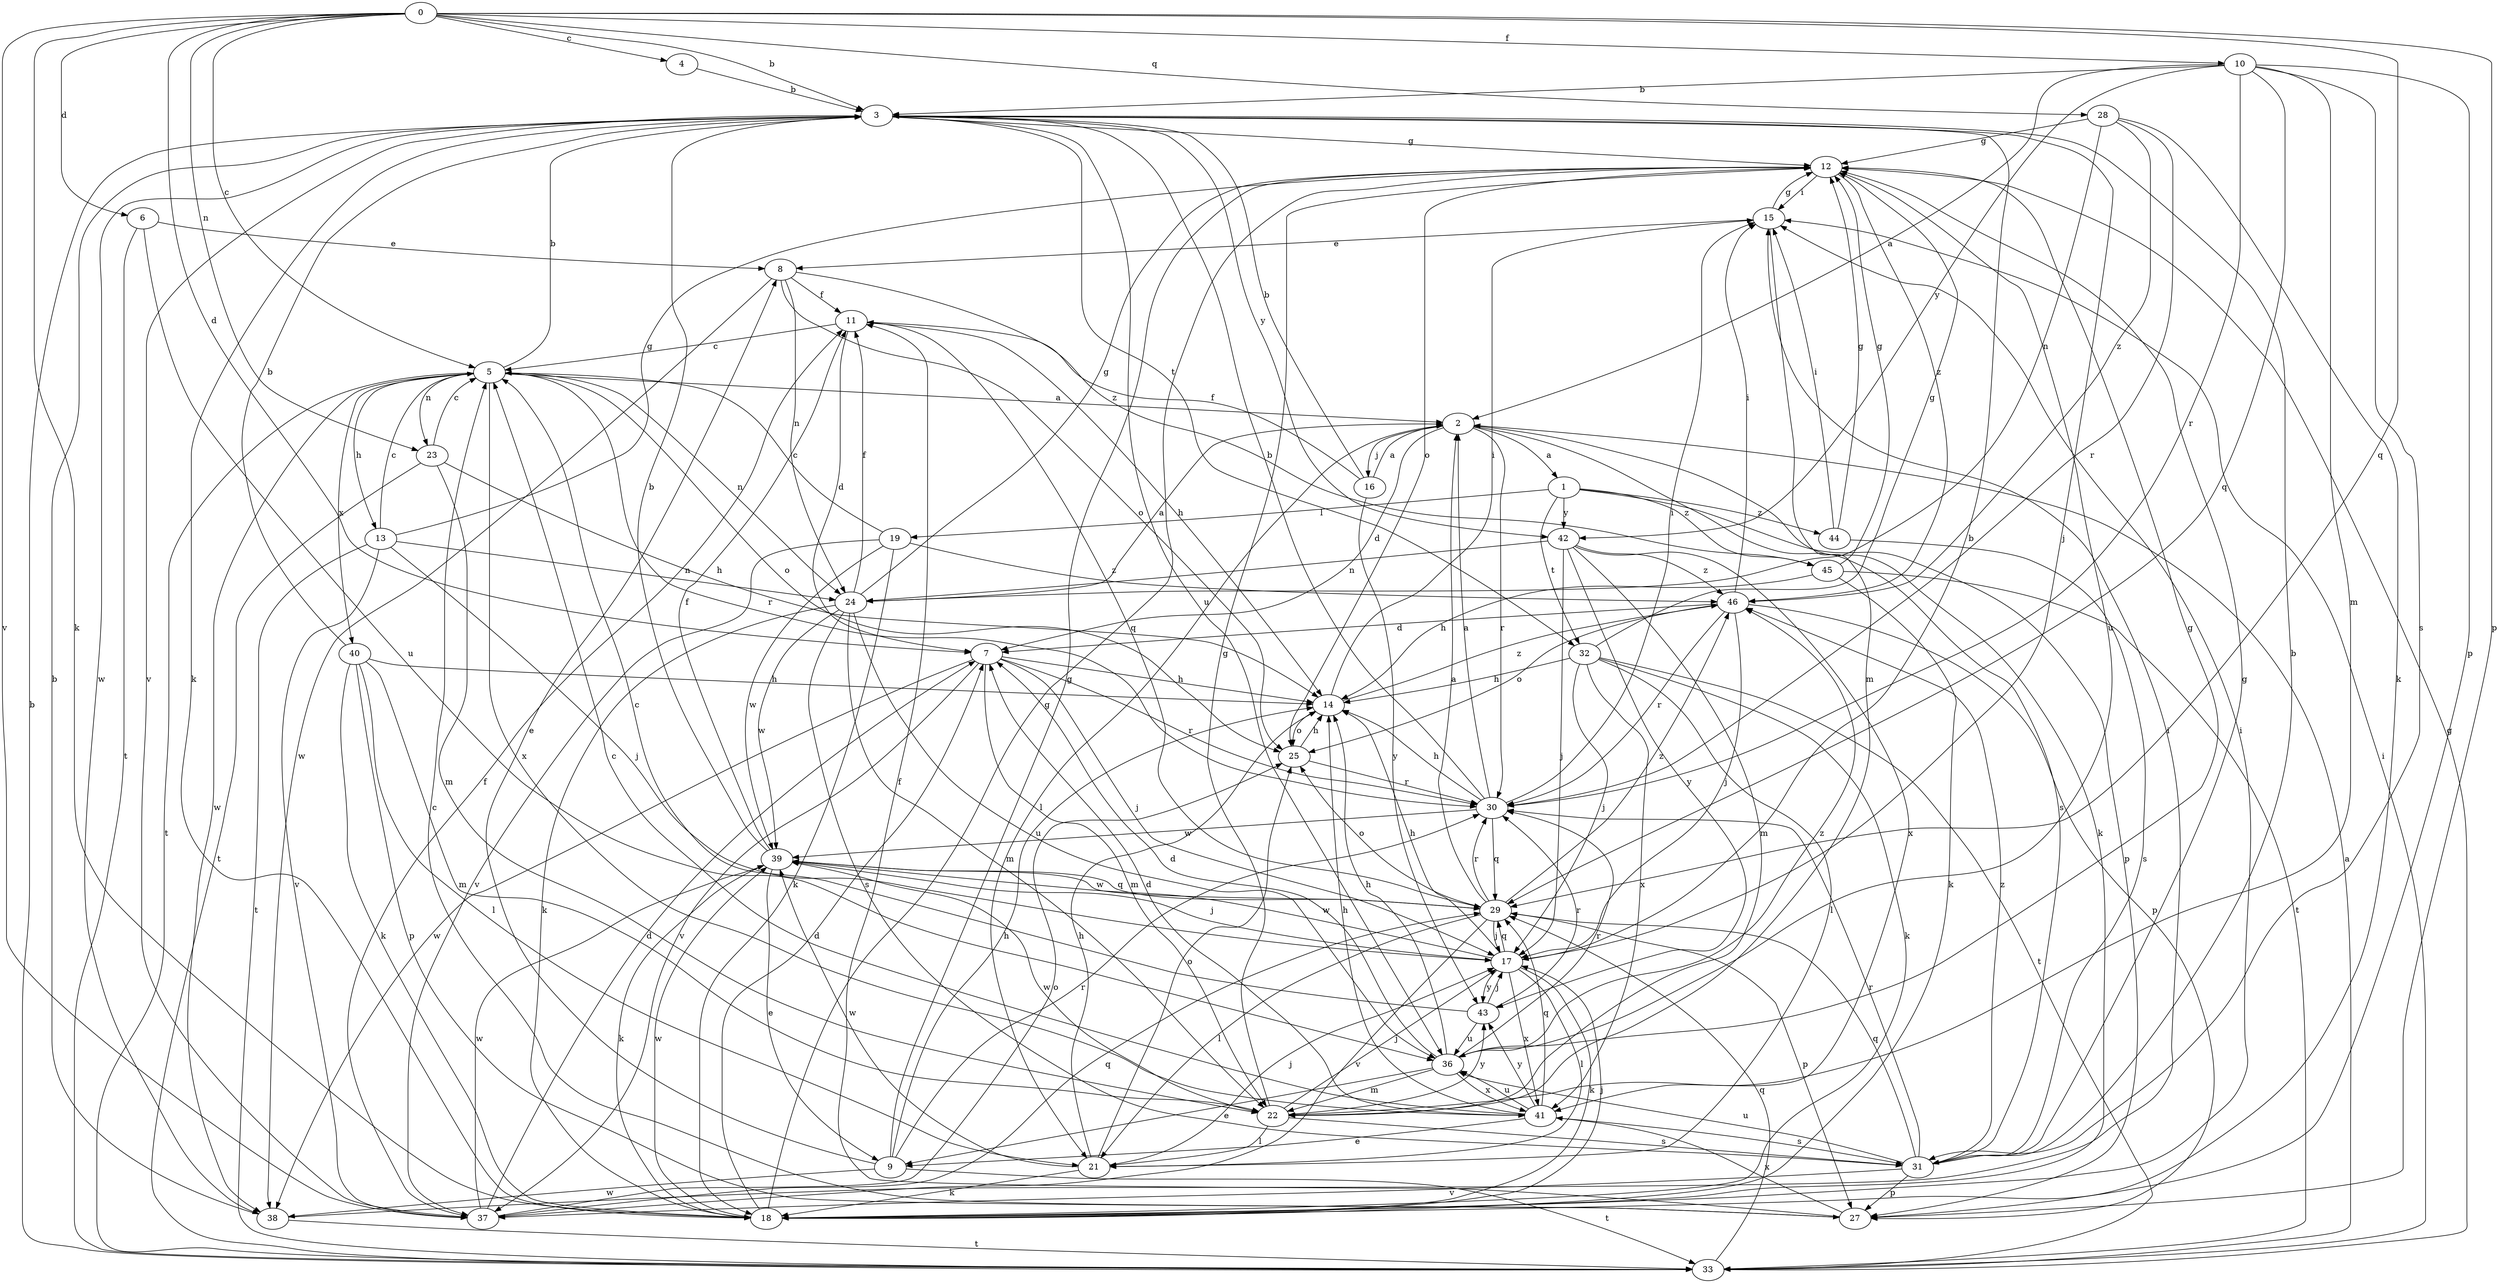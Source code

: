 strict digraph  {
0;
1;
2;
3;
4;
5;
6;
7;
8;
9;
10;
11;
12;
13;
14;
15;
16;
17;
18;
19;
21;
22;
23;
24;
25;
27;
28;
29;
30;
31;
32;
33;
36;
37;
38;
39;
40;
41;
42;
43;
44;
45;
46;
0 -> 3  [label=b];
0 -> 4  [label=c];
0 -> 5  [label=c];
0 -> 6  [label=d];
0 -> 7  [label=d];
0 -> 10  [label=f];
0 -> 18  [label=k];
0 -> 23  [label=n];
0 -> 27  [label=p];
0 -> 28  [label=q];
0 -> 29  [label=q];
0 -> 37  [label=v];
1 -> 19  [label=l];
1 -> 27  [label=p];
1 -> 32  [label=t];
1 -> 42  [label=y];
1 -> 44  [label=z];
1 -> 45  [label=z];
2 -> 1  [label=a];
2 -> 7  [label=d];
2 -> 16  [label=j];
2 -> 18  [label=k];
2 -> 21  [label=l];
2 -> 30  [label=r];
2 -> 31  [label=s];
3 -> 12  [label=g];
3 -> 17  [label=j];
3 -> 18  [label=k];
3 -> 32  [label=t];
3 -> 36  [label=u];
3 -> 37  [label=v];
3 -> 38  [label=w];
3 -> 42  [label=y];
4 -> 3  [label=b];
5 -> 2  [label=a];
5 -> 3  [label=b];
5 -> 13  [label=h];
5 -> 23  [label=n];
5 -> 24  [label=n];
5 -> 25  [label=o];
5 -> 30  [label=r];
5 -> 33  [label=t];
5 -> 38  [label=w];
5 -> 40  [label=x];
5 -> 41  [label=x];
6 -> 8  [label=e];
6 -> 33  [label=t];
6 -> 36  [label=u];
7 -> 14  [label=h];
7 -> 17  [label=j];
7 -> 22  [label=m];
7 -> 30  [label=r];
7 -> 37  [label=v];
7 -> 38  [label=w];
8 -> 11  [label=f];
8 -> 24  [label=n];
8 -> 25  [label=o];
8 -> 38  [label=w];
8 -> 45  [label=z];
9 -> 8  [label=e];
9 -> 12  [label=g];
9 -> 14  [label=h];
9 -> 30  [label=r];
9 -> 33  [label=t];
9 -> 38  [label=w];
10 -> 2  [label=a];
10 -> 3  [label=b];
10 -> 22  [label=m];
10 -> 27  [label=p];
10 -> 29  [label=q];
10 -> 30  [label=r];
10 -> 31  [label=s];
10 -> 42  [label=y];
11 -> 5  [label=c];
11 -> 7  [label=d];
11 -> 14  [label=h];
11 -> 29  [label=q];
12 -> 15  [label=i];
12 -> 25  [label=o];
12 -> 36  [label=u];
12 -> 46  [label=z];
13 -> 5  [label=c];
13 -> 12  [label=g];
13 -> 17  [label=j];
13 -> 24  [label=n];
13 -> 33  [label=t];
13 -> 37  [label=v];
14 -> 15  [label=i];
14 -> 25  [label=o];
14 -> 46  [label=z];
15 -> 8  [label=e];
15 -> 12  [label=g];
15 -> 22  [label=m];
16 -> 2  [label=a];
16 -> 3  [label=b];
16 -> 11  [label=f];
16 -> 43  [label=y];
17 -> 3  [label=b];
17 -> 14  [label=h];
17 -> 18  [label=k];
17 -> 21  [label=l];
17 -> 29  [label=q];
17 -> 39  [label=w];
17 -> 41  [label=x];
17 -> 43  [label=y];
18 -> 7  [label=d];
18 -> 12  [label=g];
18 -> 15  [label=i];
18 -> 17  [label=j];
18 -> 39  [label=w];
19 -> 5  [label=c];
19 -> 18  [label=k];
19 -> 37  [label=v];
19 -> 39  [label=w];
19 -> 46  [label=z];
21 -> 14  [label=h];
21 -> 17  [label=j];
21 -> 18  [label=k];
21 -> 25  [label=o];
21 -> 39  [label=w];
22 -> 12  [label=g];
22 -> 17  [label=j];
22 -> 21  [label=l];
22 -> 31  [label=s];
22 -> 39  [label=w];
22 -> 43  [label=y];
23 -> 5  [label=c];
23 -> 14  [label=h];
23 -> 22  [label=m];
23 -> 33  [label=t];
24 -> 2  [label=a];
24 -> 11  [label=f];
24 -> 12  [label=g];
24 -> 18  [label=k];
24 -> 22  [label=m];
24 -> 31  [label=s];
24 -> 36  [label=u];
24 -> 39  [label=w];
25 -> 14  [label=h];
25 -> 30  [label=r];
27 -> 5  [label=c];
27 -> 11  [label=f];
27 -> 41  [label=x];
28 -> 12  [label=g];
28 -> 18  [label=k];
28 -> 24  [label=n];
28 -> 30  [label=r];
28 -> 46  [label=z];
29 -> 2  [label=a];
29 -> 17  [label=j];
29 -> 21  [label=l];
29 -> 25  [label=o];
29 -> 27  [label=p];
29 -> 30  [label=r];
29 -> 37  [label=v];
29 -> 39  [label=w];
29 -> 46  [label=z];
30 -> 2  [label=a];
30 -> 3  [label=b];
30 -> 14  [label=h];
30 -> 15  [label=i];
30 -> 29  [label=q];
30 -> 39  [label=w];
31 -> 3  [label=b];
31 -> 12  [label=g];
31 -> 27  [label=p];
31 -> 29  [label=q];
31 -> 30  [label=r];
31 -> 36  [label=u];
31 -> 37  [label=v];
31 -> 46  [label=z];
32 -> 12  [label=g];
32 -> 14  [label=h];
32 -> 17  [label=j];
32 -> 18  [label=k];
32 -> 21  [label=l];
32 -> 33  [label=t];
32 -> 41  [label=x];
33 -> 2  [label=a];
33 -> 3  [label=b];
33 -> 12  [label=g];
33 -> 15  [label=i];
33 -> 29  [label=q];
36 -> 7  [label=d];
36 -> 9  [label=e];
36 -> 12  [label=g];
36 -> 14  [label=h];
36 -> 22  [label=m];
36 -> 30  [label=r];
36 -> 41  [label=x];
36 -> 46  [label=z];
37 -> 7  [label=d];
37 -> 11  [label=f];
37 -> 25  [label=o];
37 -> 29  [label=q];
37 -> 39  [label=w];
38 -> 3  [label=b];
38 -> 15  [label=i];
38 -> 33  [label=t];
39 -> 3  [label=b];
39 -> 9  [label=e];
39 -> 11  [label=f];
39 -> 17  [label=j];
39 -> 18  [label=k];
39 -> 29  [label=q];
40 -> 3  [label=b];
40 -> 14  [label=h];
40 -> 18  [label=k];
40 -> 21  [label=l];
40 -> 22  [label=m];
40 -> 27  [label=p];
41 -> 5  [label=c];
41 -> 7  [label=d];
41 -> 9  [label=e];
41 -> 14  [label=h];
41 -> 29  [label=q];
41 -> 31  [label=s];
41 -> 36  [label=u];
41 -> 43  [label=y];
42 -> 17  [label=j];
42 -> 22  [label=m];
42 -> 24  [label=n];
42 -> 41  [label=x];
42 -> 43  [label=y];
42 -> 46  [label=z];
43 -> 5  [label=c];
43 -> 17  [label=j];
43 -> 30  [label=r];
43 -> 36  [label=u];
44 -> 12  [label=g];
44 -> 15  [label=i];
44 -> 31  [label=s];
45 -> 12  [label=g];
45 -> 14  [label=h];
45 -> 18  [label=k];
45 -> 33  [label=t];
46 -> 7  [label=d];
46 -> 15  [label=i];
46 -> 17  [label=j];
46 -> 25  [label=o];
46 -> 27  [label=p];
46 -> 30  [label=r];
}
